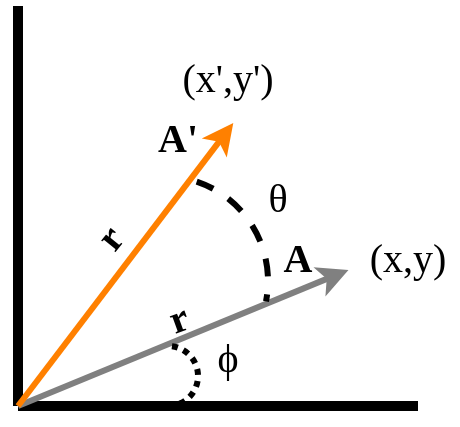 <mxfile version="22.0.2" type="device">
  <diagram name="Page-1" id="2KcI9znNZmWE5_TYzei8">
    <mxGraphModel dx="893" dy="524" grid="1" gridSize="10" guides="1" tooltips="1" connect="1" arrows="1" fold="1" page="1" pageScale="1" pageWidth="1100" pageHeight="850" math="0" shadow="0">
      <root>
        <mxCell id="0" />
        <mxCell id="1" parent="0" />
        <mxCell id="kAhJ4lf6lbI_TRl07def-1" value="" style="endArrow=none;html=1;rounded=0;strokeWidth=5;" parent="1" edge="1">
          <mxGeometry width="50" height="50" relative="1" as="geometry">
            <mxPoint x="400" y="480" as="sourcePoint" />
            <mxPoint x="400" y="280" as="targetPoint" />
          </mxGeometry>
        </mxCell>
        <mxCell id="kAhJ4lf6lbI_TRl07def-2" value="" style="endArrow=none;html=1;rounded=0;strokeWidth=5;" parent="1" edge="1">
          <mxGeometry width="50" height="50" relative="1" as="geometry">
            <mxPoint x="400" y="480" as="sourcePoint" />
            <mxPoint x="600" y="480" as="targetPoint" />
          </mxGeometry>
        </mxCell>
        <mxCell id="kAhJ4lf6lbI_TRl07def-3" value="" style="endArrow=classic;html=1;rounded=0;strokeColor=#808080;strokeWidth=3;entryX=0.959;entryY=0.311;entryDx=0;entryDy=0;entryPerimeter=0;" parent="1" edge="1">
          <mxGeometry width="50" height="50" relative="1" as="geometry">
            <mxPoint x="400" y="480" as="sourcePoint" />
            <mxPoint x="565.24" y="411.96" as="targetPoint" />
          </mxGeometry>
        </mxCell>
        <mxCell id="kAhJ4lf6lbI_TRl07def-4" value="" style="endArrow=classic;html=1;rounded=0;strokeColor=#FF8000;strokeWidth=3;entryX=0.799;entryY=0.107;entryDx=0;entryDy=0;entryPerimeter=0;" parent="1" edge="1">
          <mxGeometry width="50" height="50" relative="1" as="geometry">
            <mxPoint x="400" y="480" as="sourcePoint" />
            <mxPoint x="507.64" y="338.52" as="targetPoint" />
          </mxGeometry>
        </mxCell>
        <mxCell id="kAhJ4lf6lbI_TRl07def-8" value="" style="verticalLabelPosition=bottom;verticalAlign=top;html=1;shape=mxgraph.basic.arc;startAngle=0.052;endAngle=0.281;dashed=1;strokeWidth=3;" parent="1" vertex="1">
          <mxGeometry x="420" y="365" width="105" height="105" as="geometry" />
        </mxCell>
        <mxCell id="kAhJ4lf6lbI_TRl07def-9" value="&lt;font style=&quot;font-size: 20px;&quot; face=&quot;CMU Sans Serif&quot;&gt;θ&lt;/font&gt;" style="text;html=1;strokeColor=none;fillColor=none;align=center;verticalAlign=middle;whiteSpace=wrap;rounded=0;" parent="1" vertex="1">
          <mxGeometry x="520" y="360" width="20" height="30" as="geometry" />
        </mxCell>
        <mxCell id="kAhJ4lf6lbI_TRl07def-11" value="&lt;font style=&quot;font-size: 20px;&quot; face=&quot;CMU Sans Serif&quot;&gt;(x,y)&lt;/font&gt;" style="text;html=1;strokeColor=none;fillColor=none;align=center;verticalAlign=middle;whiteSpace=wrap;rounded=0;" parent="1" vertex="1">
          <mxGeometry x="570" y="390" width="50" height="30" as="geometry" />
        </mxCell>
        <mxCell id="kAhJ4lf6lbI_TRl07def-12" value="&lt;font style=&quot;font-size: 20px;&quot; face=&quot;CMU Sans Serif&quot;&gt;(x&#39;,y&#39;)&lt;/font&gt;" style="text;html=1;strokeColor=none;fillColor=none;align=center;verticalAlign=middle;whiteSpace=wrap;rounded=0;" parent="1" vertex="1">
          <mxGeometry x="480" y="300" width="50" height="30" as="geometry" />
        </mxCell>
        <mxCell id="kAhJ4lf6lbI_TRl07def-13" value="&lt;font style=&quot;font-size: 20px;&quot; face=&quot;CMU Sans Serif&quot;&gt;&lt;b&gt;r&lt;/b&gt;&lt;/font&gt;" style="text;html=1;strokeColor=none;fillColor=none;align=center;verticalAlign=middle;whiteSpace=wrap;rounded=0;rotation=-51;" parent="1" vertex="1">
          <mxGeometry x="420" y="380" width="50" height="30" as="geometry" />
        </mxCell>
        <mxCell id="kAhJ4lf6lbI_TRl07def-14" value="&lt;font style=&quot;font-size: 20px;&quot; face=&quot;CMU Sans Serif&quot;&gt;&lt;b&gt;r&lt;/b&gt;&lt;/font&gt;" style="text;html=1;strokeColor=none;fillColor=none;align=center;verticalAlign=middle;whiteSpace=wrap;rounded=0;rotation=-20;" parent="1" vertex="1">
          <mxGeometry x="460" y="420" width="40" height="30" as="geometry" />
        </mxCell>
        <mxCell id="kAhJ4lf6lbI_TRl07def-15" value="&lt;font style=&quot;font-size: 20px;&quot; face=&quot;CMU Sans Serif&quot;&gt;&lt;b&gt;A&#39;&lt;/b&gt;&lt;/font&gt;" style="text;html=1;strokeColor=none;fillColor=none;align=center;verticalAlign=middle;whiteSpace=wrap;rounded=0;rotation=0;" parent="1" vertex="1">
          <mxGeometry x="470" y="330" width="20" height="30" as="geometry" />
        </mxCell>
        <mxCell id="kAhJ4lf6lbI_TRl07def-16" value="&lt;font style=&quot;font-size: 20px;&quot; face=&quot;CMU Sans Serif&quot;&gt;&lt;b&gt;A&lt;/b&gt;&lt;/font&gt;" style="text;html=1;strokeColor=none;fillColor=none;align=center;verticalAlign=middle;whiteSpace=wrap;rounded=0;rotation=0;" parent="1" vertex="1">
          <mxGeometry x="530" y="390" width="20" height="30" as="geometry" />
        </mxCell>
        <mxCell id="I5e1w81dJk_P3jxY2xG6-1" value="" style="verticalLabelPosition=bottom;verticalAlign=top;html=1;shape=mxgraph.basic.arc;startAngle=0.021;endAngle=0.44;dashed=1;strokeWidth=3;dashPattern=1 1;" vertex="1" parent="1">
          <mxGeometry x="460" y="450" width="30" height="30" as="geometry" />
        </mxCell>
        <mxCell id="I5e1w81dJk_P3jxY2xG6-2" value="&lt;font style=&quot;font-size: 20px;&quot; face=&quot;CMU Sans Serif&quot;&gt;ϕ&lt;/font&gt;" style="text;html=1;strokeColor=none;fillColor=none;align=center;verticalAlign=middle;whiteSpace=wrap;rounded=0;" vertex="1" parent="1">
          <mxGeometry x="495" y="440" width="20" height="30" as="geometry" />
        </mxCell>
      </root>
    </mxGraphModel>
  </diagram>
</mxfile>
